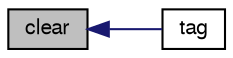 digraph "clear"
{
  bgcolor="transparent";
  edge [fontname="FreeSans",fontsize="10",labelfontname="FreeSans",labelfontsize="10"];
  node [fontname="FreeSans",fontsize="10",shape=record];
  rankdir="LR";
  Node2352 [label="clear",height=0.2,width=0.4,color="black", fillcolor="grey75", style="filled", fontcolor="black"];
  Node2352 -> Node2353 [dir="back",color="midnightblue",fontsize="10",style="solid",fontname="FreeSans"];
  Node2353 [label="tag",height=0.2,width=0.4,color="black",URL="$a26254.html#a99a5c46d528d603fa3114da2eb23cfe1"];
}
